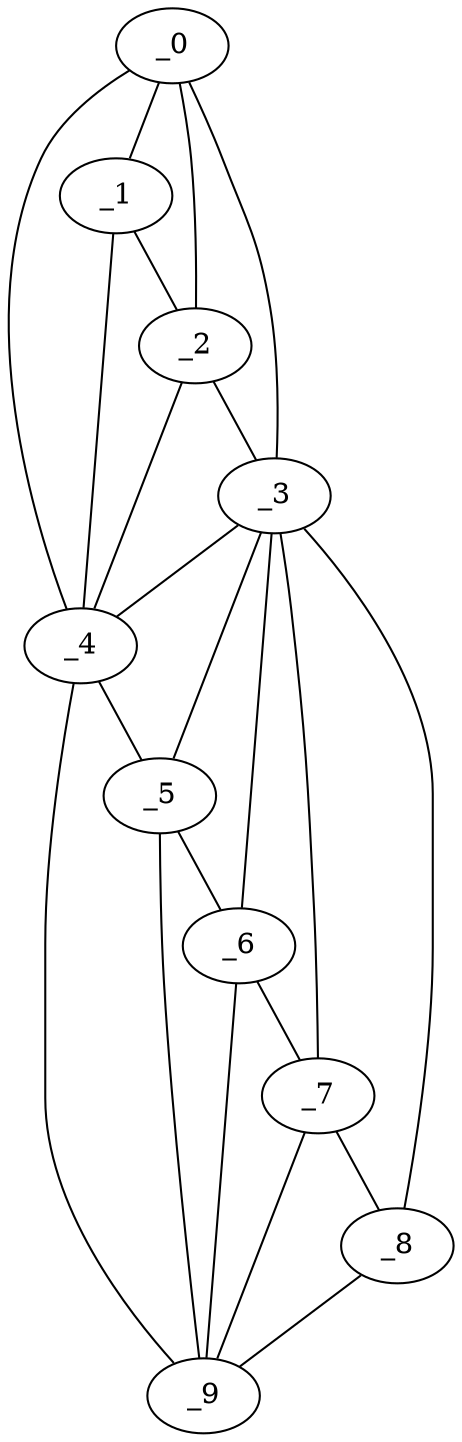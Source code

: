 graph "obj21__60.gxl" {
	_0	 [x=5,
		y=30];
	_1	 [x=43,
		y=33];
	_0 -- _1	 [valence=1];
	_2	 [x=45,
		y=46];
	_0 -- _2	 [valence=2];
	_3	 [x=52,
		y=55];
	_0 -- _3	 [valence=1];
	_4	 [x=61,
		y=31];
	_0 -- _4	 [valence=1];
	_1 -- _2	 [valence=2];
	_1 -- _4	 [valence=2];
	_2 -- _3	 [valence=1];
	_2 -- _4	 [valence=1];
	_3 -- _4	 [valence=2];
	_5	 [x=71,
		y=42];
	_3 -- _5	 [valence=1];
	_6	 [x=74,
		y=47];
	_3 -- _6	 [valence=2];
	_7	 [x=80,
		y=58];
	_3 -- _7	 [valence=2];
	_8	 [x=124,
		y=91];
	_3 -- _8	 [valence=1];
	_4 -- _5	 [valence=2];
	_9	 [x=125,
		y=79];
	_4 -- _9	 [valence=1];
	_5 -- _6	 [valence=2];
	_5 -- _9	 [valence=1];
	_6 -- _7	 [valence=2];
	_6 -- _9	 [valence=2];
	_7 -- _8	 [valence=1];
	_7 -- _9	 [valence=1];
	_8 -- _9	 [valence=1];
}
